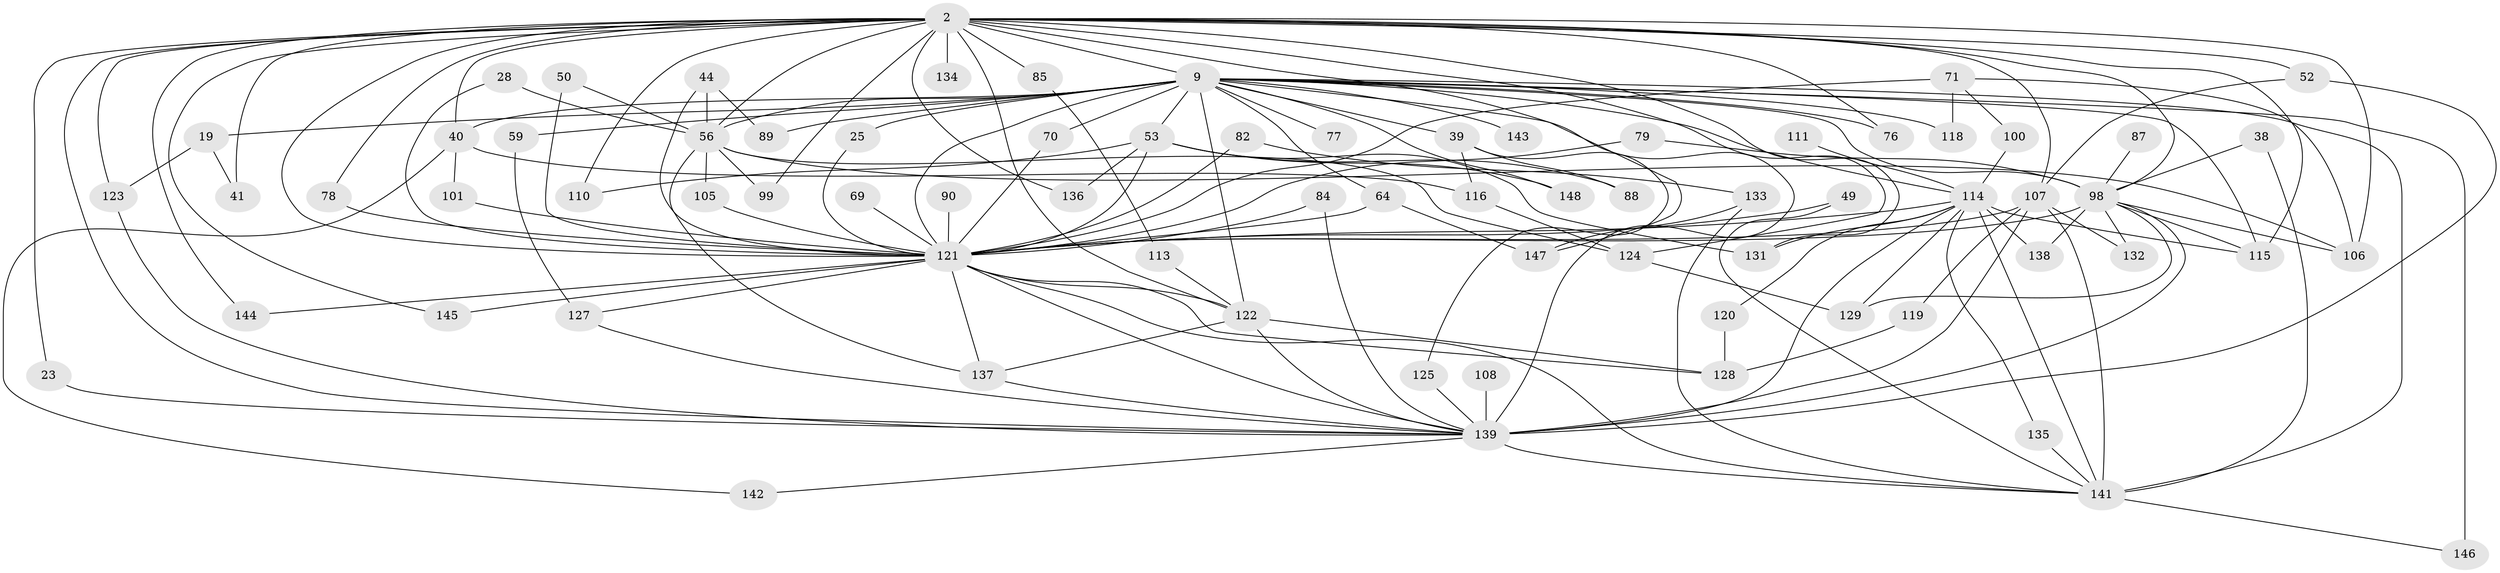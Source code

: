 // original degree distribution, {29: 0.006756756756756757, 24: 0.006756756756756757, 17: 0.02027027027027027, 20: 0.006756756756756757, 35: 0.006756756756756757, 19: 0.006756756756756757, 18: 0.006756756756756757, 30: 0.006756756756756757, 14: 0.006756756756756757, 6: 0.0472972972972973, 4: 0.0945945945945946, 3: 0.19594594594594594, 7: 0.013513513513513514, 5: 0.060810810810810814, 8: 0.006756756756756757, 2: 0.5067567567567568}
// Generated by graph-tools (version 1.1) at 2025/47/03/04/25 21:47:00]
// undirected, 74 vertices, 154 edges
graph export_dot {
graph [start="1"]
  node [color=gray90,style=filled];
  2 [super="+1"];
  9 [super="+6"];
  19;
  23;
  25;
  28;
  38;
  39 [super="+16"];
  40 [super="+31"];
  41;
  44;
  49 [super="+14"];
  50;
  52 [super="+37"];
  53 [super="+21"];
  56 [super="+33+54"];
  59;
  64;
  69;
  70;
  71 [super="+67"];
  76;
  77;
  78 [super="+62"];
  79;
  82;
  84;
  85;
  87;
  88;
  89 [super="+48"];
  90;
  98 [super="+10"];
  99;
  100;
  101;
  105;
  106 [super="+42"];
  107 [super="+65+93+103"];
  108;
  110 [super="+95"];
  111;
  113;
  114 [super="+72+104"];
  115 [super="+27"];
  116 [super="+81"];
  118;
  119;
  120;
  121 [super="+60+102+8"];
  122 [super="+80+117"];
  123 [super="+109"];
  124 [super="+47"];
  125;
  127 [super="+112"];
  128 [super="+92"];
  129 [super="+96"];
  131 [super="+130"];
  132;
  133 [super="+34"];
  134;
  135;
  136;
  137 [super="+61+126"];
  138;
  139 [super="+55+26+43+66"];
  141 [super="+75+58+91"];
  142;
  143;
  144;
  145;
  146 [super="+140"];
  147 [super="+97"];
  148 [super="+57"];
  2 -- 9 [weight=4];
  2 -- 41;
  2 -- 52 [weight=3];
  2 -- 85 [weight=2];
  2 -- 99;
  2 -- 106;
  2 -- 110 [weight=2];
  2 -- 134 [weight=2];
  2 -- 136;
  2 -- 144;
  2 -- 145;
  2 -- 40;
  2 -- 76;
  2 -- 147 [weight=2];
  2 -- 23;
  2 -- 121 [weight=11];
  2 -- 124 [weight=2];
  2 -- 56;
  2 -- 78;
  2 -- 98 [weight=4];
  2 -- 139;
  2 -- 123;
  2 -- 115;
  2 -- 131;
  2 -- 122;
  2 -- 107 [weight=2];
  9 -- 19 [weight=2];
  9 -- 25;
  9 -- 40 [weight=2];
  9 -- 56 [weight=5];
  9 -- 59 [weight=2];
  9 -- 64;
  9 -- 70;
  9 -- 76;
  9 -- 77 [weight=2];
  9 -- 89 [weight=2];
  9 -- 118;
  9 -- 141 [weight=5];
  9 -- 146 [weight=2];
  9 -- 143;
  9 -- 148 [weight=2];
  9 -- 39 [weight=3];
  9 -- 114 [weight=2];
  9 -- 115;
  9 -- 53 [weight=2];
  9 -- 98 [weight=4];
  9 -- 121 [weight=9];
  9 -- 139 [weight=3];
  9 -- 122 [weight=3];
  19 -- 41;
  19 -- 123;
  23 -- 139;
  25 -- 121;
  28 -- 56;
  28 -- 121;
  38 -- 141;
  38 -- 98;
  39 -- 125;
  39 -- 88;
  39 -- 116;
  40 -- 116;
  40 -- 101;
  40 -- 142;
  44 -- 89;
  44 -- 56;
  44 -- 121;
  49 -- 141;
  49 -- 121 [weight=2];
  50 -- 56;
  50 -- 121;
  52 -- 139;
  52 -- 107;
  53 -- 136;
  53 -- 110;
  53 -- 148;
  53 -- 88;
  53 -- 121 [weight=2];
  53 -- 131;
  56 -- 105;
  56 -- 99;
  56 -- 124;
  56 -- 106;
  56 -- 137;
  59 -- 127;
  64 -- 147;
  64 -- 121;
  69 -- 121;
  70 -- 121;
  71 -- 121 [weight=2];
  71 -- 100;
  71 -- 118;
  71 -- 106;
  78 -- 121 [weight=2];
  79 -- 98;
  79 -- 121;
  82 -- 133;
  82 -- 121;
  84 -- 121;
  84 -- 139;
  85 -- 113;
  87 -- 98 [weight=2];
  90 -- 121 [weight=2];
  98 -- 129;
  98 -- 132;
  98 -- 138;
  98 -- 139 [weight=2];
  98 -- 121 [weight=10];
  98 -- 115;
  98 -- 106;
  100 -- 114;
  101 -- 121;
  105 -- 121;
  107 -- 139;
  107 -- 121 [weight=2];
  107 -- 132;
  107 -- 119;
  107 -- 141 [weight=2];
  108 -- 139 [weight=2];
  111 -- 114 [weight=2];
  113 -- 122;
  114 -- 135;
  114 -- 138;
  114 -- 120;
  114 -- 121 [weight=4];
  114 -- 129;
  114 -- 131;
  114 -- 139;
  114 -- 141;
  114 -- 115;
  116 -- 124;
  119 -- 128;
  120 -- 128;
  121 -- 128 [weight=2];
  121 -- 137;
  121 -- 139;
  121 -- 141;
  121 -- 144;
  121 -- 145;
  121 -- 127;
  121 -- 122;
  122 -- 128 [weight=2];
  122 -- 137;
  122 -- 139;
  123 -- 139;
  124 -- 129;
  125 -- 139;
  127 -- 139;
  133 -- 141 [weight=2];
  133 -- 147;
  135 -- 141;
  137 -- 139;
  139 -- 141 [weight=3];
  139 -- 142;
  141 -- 146;
}
